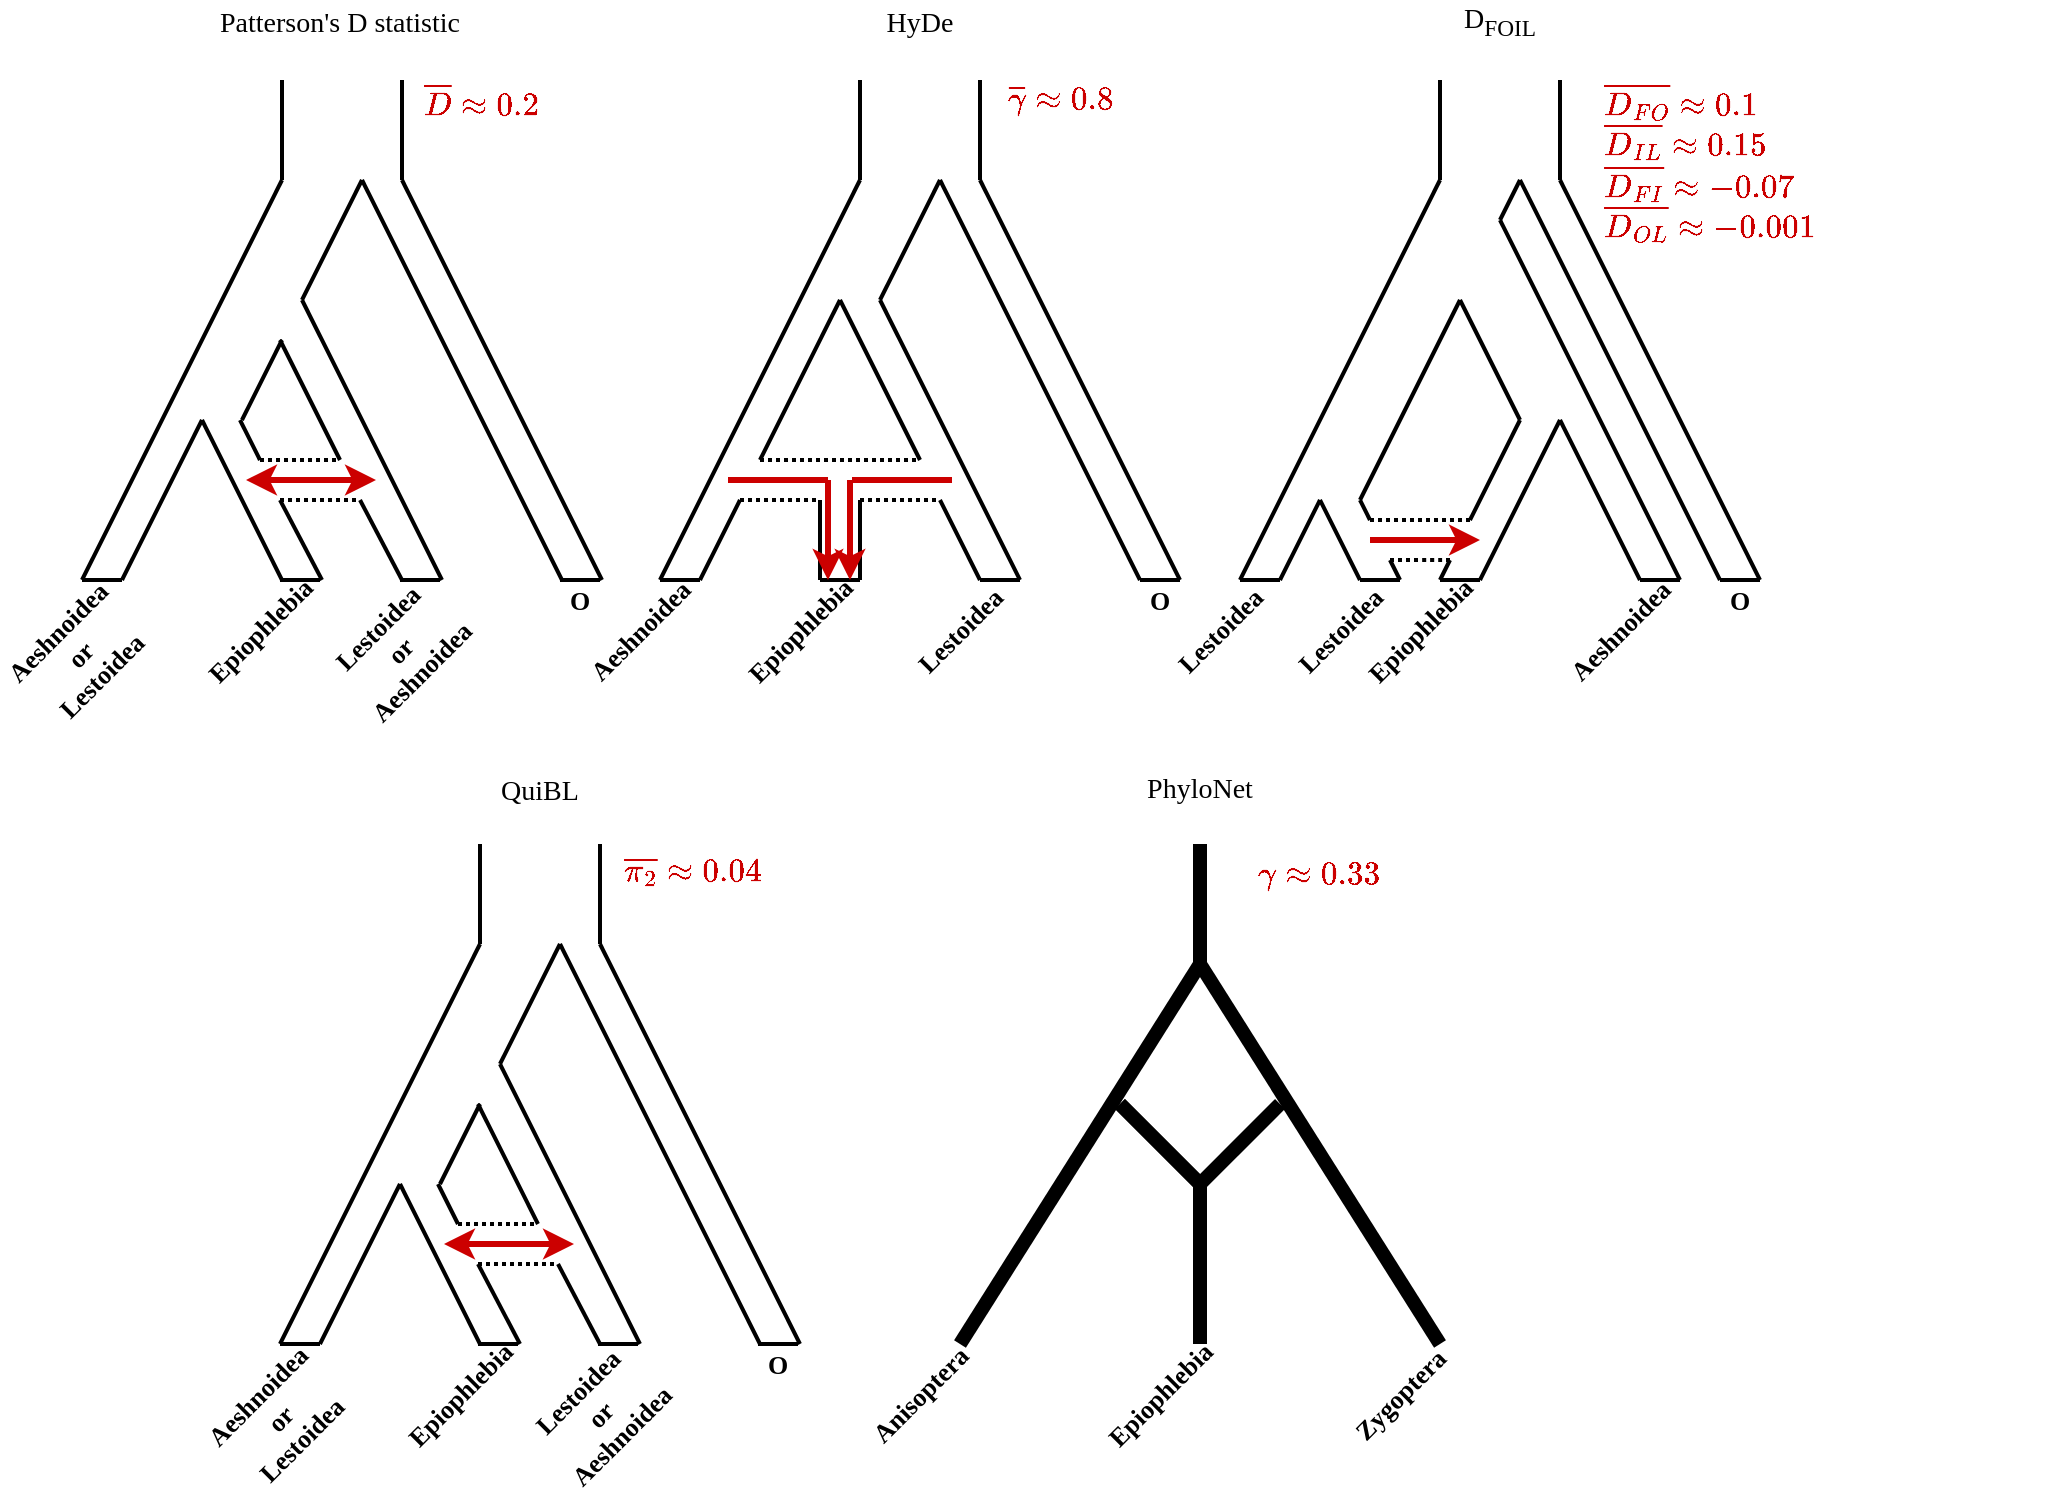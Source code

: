 <mxfile version="12.4.2" type="device" pages="1"><diagram id="icKEjelPdeS_KlyVRhFa" name="Page-1"><mxGraphModel dx="1956" dy="2103" grid="1" gridSize="10" guides="1" tooltips="1" connect="1" arrows="1" fold="1" page="1" pageScale="1" pageWidth="850" pageHeight="1100" math="1" shadow="0"><root><mxCell id="0"/><mxCell id="1" parent="0"/><mxCell id="qN4MKXSaNyTDIDPIRJHz-1" value="" style="endArrow=none;html=1;strokeWidth=2;fontFamily=Times New Roman;fontSize=13;fontStyle=1" parent="1" edge="1"><mxGeometry width="50" height="50" relative="1" as="geometry"><mxPoint x="1" y="240" as="sourcePoint"/><mxPoint x="101" y="40" as="targetPoint"/></mxGeometry></mxCell><mxCell id="qN4MKXSaNyTDIDPIRJHz-2" value="" style="endArrow=none;html=1;strokeWidth=2;fontFamily=Times New Roman;fontSize=13;fontStyle=1" parent="1" edge="1"><mxGeometry width="50" height="50" relative="1" as="geometry"><mxPoint x="21" y="240" as="sourcePoint"/><mxPoint x="61" y="160" as="targetPoint"/></mxGeometry></mxCell><mxCell id="qN4MKXSaNyTDIDPIRJHz-3" value="" style="endArrow=none;html=1;strokeWidth=2;fontFamily=Times New Roman;fontSize=13;fontStyle=1" parent="1" edge="1"><mxGeometry width="50" height="50" relative="1" as="geometry"><mxPoint x="101" y="240" as="sourcePoint"/><mxPoint x="61" y="160" as="targetPoint"/></mxGeometry></mxCell><mxCell id="qN4MKXSaNyTDIDPIRJHz-4" value="" style="endArrow=none;html=1;strokeWidth=2;fontFamily=Times New Roman;fontSize=13;fontStyle=1" parent="1" edge="1"><mxGeometry width="50" height="50" relative="1" as="geometry"><mxPoint x="121" y="240" as="sourcePoint"/><mxPoint x="100" y="200" as="targetPoint"/></mxGeometry></mxCell><mxCell id="qN4MKXSaNyTDIDPIRJHz-5" value="" style="endArrow=none;html=1;strokeWidth=2;fontFamily=Times New Roman;fontSize=13;fontStyle=1" parent="1" edge="1"><mxGeometry width="50" height="50" relative="1" as="geometry"><mxPoint x="161" y="240" as="sourcePoint"/><mxPoint x="140" y="200" as="targetPoint"/></mxGeometry></mxCell><mxCell id="qN4MKXSaNyTDIDPIRJHz-7" value="" style="endArrow=none;html=1;strokeWidth=2;fontFamily=Times New Roman;fontSize=13;fontStyle=1" parent="1" edge="1"><mxGeometry width="50" height="50" relative="1" as="geometry"><mxPoint x="181" y="240" as="sourcePoint"/><mxPoint x="111" y="100" as="targetPoint"/></mxGeometry></mxCell><mxCell id="qN4MKXSaNyTDIDPIRJHz-8" value="" style="endArrow=none;html=1;strokeWidth=2;fontFamily=Times New Roman;fontSize=13;fontStyle=1" parent="1" edge="1"><mxGeometry width="50" height="50" relative="1" as="geometry"><mxPoint x="241" y="240" as="sourcePoint"/><mxPoint x="141" y="40" as="targetPoint"/></mxGeometry></mxCell><mxCell id="qN4MKXSaNyTDIDPIRJHz-12" value="" style="endArrow=none;html=1;strokeWidth=2;fontFamily=Times New Roman;fontSize=13;fontStyle=1" parent="1" edge="1"><mxGeometry width="50" height="50" relative="1" as="geometry"><mxPoint x="81" y="160" as="sourcePoint"/><mxPoint x="101" y="120" as="targetPoint"/></mxGeometry></mxCell><mxCell id="qN4MKXSaNyTDIDPIRJHz-13" value="" style="endArrow=none;html=1;strokeWidth=2;fontFamily=Times New Roman;fontSize=13;fontStyle=1" parent="1" edge="1"><mxGeometry width="50" height="50" relative="1" as="geometry"><mxPoint x="111" y="100" as="sourcePoint"/><mxPoint x="141" y="40" as="targetPoint"/></mxGeometry></mxCell><mxCell id="qN4MKXSaNyTDIDPIRJHz-14" value="" style="endArrow=none;html=1;strokeWidth=2;fontFamily=Times New Roman;fontSize=13;fontStyle=1" parent="1" edge="1"><mxGeometry width="50" height="50" relative="1" as="geometry"><mxPoint x="261" y="240" as="sourcePoint"/><mxPoint x="161" y="40" as="targetPoint"/></mxGeometry></mxCell><mxCell id="qN4MKXSaNyTDIDPIRJHz-15" value="" style="endArrow=none;html=1;strokeWidth=2;fontFamily=Times New Roman;fontSize=13;fontStyle=1" parent="1" edge="1"><mxGeometry width="50" height="50" relative="1" as="geometry"><mxPoint x="101" y="40" as="sourcePoint"/><mxPoint x="101" y="-10" as="targetPoint"/></mxGeometry></mxCell><mxCell id="qN4MKXSaNyTDIDPIRJHz-16" value="" style="endArrow=none;html=1;strokeWidth=2;fontFamily=Times New Roman;fontSize=13;fontStyle=1" parent="1" edge="1"><mxGeometry width="50" height="50" relative="1" as="geometry"><mxPoint x="161" y="40" as="sourcePoint"/><mxPoint x="161" y="-10" as="targetPoint"/></mxGeometry></mxCell><mxCell id="qN4MKXSaNyTDIDPIRJHz-17" value="" style="endArrow=none;html=1;strokeWidth=2;fontFamily=Times New Roman;fontSize=13;fontStyle=1" parent="1" edge="1"><mxGeometry width="50" height="50" relative="1" as="geometry"><mxPoint x="290" y="240" as="sourcePoint"/><mxPoint x="390" y="40" as="targetPoint"/></mxGeometry></mxCell><mxCell id="qN4MKXSaNyTDIDPIRJHz-18" value="" style="endArrow=none;html=1;strokeWidth=2;fontFamily=Times New Roman;fontSize=13;fontStyle=1" parent="1" edge="1"><mxGeometry width="50" height="50" relative="1" as="geometry"><mxPoint x="310" y="240" as="sourcePoint"/><mxPoint x="330" y="200" as="targetPoint"/></mxGeometry></mxCell><mxCell id="qN4MKXSaNyTDIDPIRJHz-21" value="" style="endArrow=none;html=1;strokeWidth=2;fontFamily=Times New Roman;fontSize=13;fontStyle=1" parent="1" edge="1"><mxGeometry width="50" height="50" relative="1" as="geometry"><mxPoint x="450" y="240" as="sourcePoint"/><mxPoint x="430" y="200" as="targetPoint"/></mxGeometry></mxCell><mxCell id="qN4MKXSaNyTDIDPIRJHz-22" value="" style="endArrow=none;html=1;strokeWidth=2;fontFamily=Times New Roman;fontSize=13;fontStyle=1" parent="1" edge="1"><mxGeometry width="50" height="50" relative="1" as="geometry"><mxPoint x="470" y="240" as="sourcePoint"/><mxPoint x="400" y="100" as="targetPoint"/></mxGeometry></mxCell><mxCell id="qN4MKXSaNyTDIDPIRJHz-23" value="" style="endArrow=none;html=1;strokeWidth=2;fontFamily=Times New Roman;fontSize=13;fontStyle=1" parent="1" edge="1"><mxGeometry width="50" height="50" relative="1" as="geometry"><mxPoint x="530" y="240" as="sourcePoint"/><mxPoint x="430" y="40" as="targetPoint"/></mxGeometry></mxCell><mxCell id="qN4MKXSaNyTDIDPIRJHz-25" value="" style="endArrow=none;html=1;strokeWidth=2;fontFamily=Times New Roman;fontSize=13;fontStyle=1" parent="1" edge="1"><mxGeometry width="50" height="50" relative="1" as="geometry"><mxPoint x="400" y="100" as="sourcePoint"/><mxPoint x="430" y="40" as="targetPoint"/></mxGeometry></mxCell><mxCell id="qN4MKXSaNyTDIDPIRJHz-26" value="" style="endArrow=none;html=1;strokeWidth=2;fontFamily=Times New Roman;fontSize=13;fontStyle=1" parent="1" edge="1"><mxGeometry width="50" height="50" relative="1" as="geometry"><mxPoint x="550" y="240" as="sourcePoint"/><mxPoint x="450" y="40" as="targetPoint"/></mxGeometry></mxCell><mxCell id="qN4MKXSaNyTDIDPIRJHz-27" value="" style="endArrow=none;html=1;strokeWidth=2;fontFamily=Times New Roman;fontSize=13;fontStyle=1" parent="1" edge="1"><mxGeometry width="50" height="50" relative="1" as="geometry"><mxPoint x="390" y="40" as="sourcePoint"/><mxPoint x="390" y="-10" as="targetPoint"/></mxGeometry></mxCell><mxCell id="qN4MKXSaNyTDIDPIRJHz-28" value="" style="endArrow=none;html=1;strokeWidth=2;fontFamily=Times New Roman;fontSize=13;fontStyle=1" parent="1" edge="1"><mxGeometry width="50" height="50" relative="1" as="geometry"><mxPoint x="450" y="40" as="sourcePoint"/><mxPoint x="450" y="-10" as="targetPoint"/></mxGeometry></mxCell><mxCell id="qN4MKXSaNyTDIDPIRJHz-31" value="" style="endArrow=none;html=1;strokeWidth=2;fontFamily=Times New Roman;fontSize=13;fontStyle=1" parent="1" edge="1"><mxGeometry width="50" height="50" relative="1" as="geometry"><mxPoint x="370" y="240" as="sourcePoint"/><mxPoint x="370" y="200" as="targetPoint"/></mxGeometry></mxCell><mxCell id="qN4MKXSaNyTDIDPIRJHz-32" value="" style="endArrow=none;html=1;strokeWidth=2;fontFamily=Times New Roman;fontSize=13;fontStyle=1" parent="1" edge="1"><mxGeometry width="50" height="50" relative="1" as="geometry"><mxPoint x="390" y="240" as="sourcePoint"/><mxPoint x="390" y="200" as="targetPoint"/><Array as="points"><mxPoint x="390" y="230"/></Array></mxGeometry></mxCell><mxCell id="qN4MKXSaNyTDIDPIRJHz-33" value="" style="endArrow=none;html=1;strokeWidth=2;dashed=1;dashPattern=1 1;fontFamily=Times New Roman;fontSize=13;fontStyle=1" parent="1" edge="1"><mxGeometry width="50" height="50" relative="1" as="geometry"><mxPoint x="330" y="200" as="sourcePoint"/><mxPoint x="370" y="200" as="targetPoint"/></mxGeometry></mxCell><mxCell id="qN4MKXSaNyTDIDPIRJHz-34" value="" style="endArrow=none;html=1;strokeWidth=2;dashed=1;dashPattern=1 1;fontFamily=Times New Roman;fontSize=13;fontStyle=1" parent="1" edge="1"><mxGeometry width="50" height="50" relative="1" as="geometry"><mxPoint x="390" y="200" as="sourcePoint"/><mxPoint x="430" y="200" as="targetPoint"/></mxGeometry></mxCell><mxCell id="qN4MKXSaNyTDIDPIRJHz-35" value="" style="endArrow=none;html=1;strokeWidth=2;fontFamily=Times New Roman;fontSize=13;fontStyle=1" parent="1" edge="1"><mxGeometry width="50" height="50" relative="1" as="geometry"><mxPoint x="340" y="180" as="sourcePoint"/><mxPoint x="380" y="100" as="targetPoint"/></mxGeometry></mxCell><mxCell id="qN4MKXSaNyTDIDPIRJHz-36" value="" style="endArrow=none;html=1;strokeWidth=2;fontFamily=Times New Roman;fontSize=13;fontStyle=1" parent="1" edge="1"><mxGeometry width="50" height="50" relative="1" as="geometry"><mxPoint x="420" y="180" as="sourcePoint"/><mxPoint x="380" y="100" as="targetPoint"/></mxGeometry></mxCell><mxCell id="qN4MKXSaNyTDIDPIRJHz-37" value="" style="endArrow=none;html=1;strokeWidth=2;dashed=1;dashPattern=1 1;fontFamily=Times New Roman;fontSize=13;fontStyle=1" parent="1" edge="1"><mxGeometry width="50" height="50" relative="1" as="geometry"><mxPoint x="340" y="180" as="sourcePoint"/><mxPoint x="420" y="180" as="targetPoint"/></mxGeometry></mxCell><mxCell id="qN4MKXSaNyTDIDPIRJHz-38" value="" style="endArrow=none;html=1;strokeWidth=2;fontFamily=Times New Roman;fontSize=13;fontStyle=1" parent="1" edge="1"><mxGeometry width="50" height="50" relative="1" as="geometry"><mxPoint x="580" y="240" as="sourcePoint"/><mxPoint x="680" y="40" as="targetPoint"/></mxGeometry></mxCell><mxCell id="qN4MKXSaNyTDIDPIRJHz-39" value="" style="endArrow=none;html=1;strokeWidth=2;fontFamily=Times New Roman;fontSize=13;fontStyle=1" parent="1" edge="1"><mxGeometry width="50" height="50" relative="1" as="geometry"><mxPoint x="600" y="240" as="sourcePoint"/><mxPoint x="620" y="200" as="targetPoint"/></mxGeometry></mxCell><mxCell id="qN4MKXSaNyTDIDPIRJHz-41" value="" style="endArrow=none;html=1;strokeWidth=2;fontFamily=Times New Roman;fontSize=13;fontStyle=1" parent="1" edge="1"><mxGeometry width="50" height="50" relative="1" as="geometry"><mxPoint x="645" y="210" as="sourcePoint"/><mxPoint x="640" y="200" as="targetPoint"/></mxGeometry></mxCell><mxCell id="qN4MKXSaNyTDIDPIRJHz-43" value="" style="endArrow=none;html=1;strokeWidth=2;fontFamily=Times New Roman;fontSize=13;fontStyle=1" parent="1" edge="1"><mxGeometry width="50" height="50" relative="1" as="geometry"><mxPoint x="800" y="240" as="sourcePoint"/><mxPoint x="710" y="60" as="targetPoint"/></mxGeometry></mxCell><mxCell id="qN4MKXSaNyTDIDPIRJHz-44" value="" style="endArrow=none;html=1;strokeWidth=2;fontFamily=Times New Roman;fontSize=13;fontStyle=1" parent="1" edge="1"><mxGeometry width="50" height="50" relative="1" as="geometry"><mxPoint x="820" y="240" as="sourcePoint"/><mxPoint x="720" y="40" as="targetPoint"/></mxGeometry></mxCell><mxCell id="qN4MKXSaNyTDIDPIRJHz-45" value="" style="endArrow=none;html=1;strokeWidth=2;fontFamily=Times New Roman;fontSize=13;fontStyle=1" parent="1" edge="1"><mxGeometry width="50" height="50" relative="1" as="geometry"><mxPoint x="640" y="200" as="sourcePoint"/><mxPoint x="690" y="100" as="targetPoint"/></mxGeometry></mxCell><mxCell id="qN4MKXSaNyTDIDPIRJHz-46" value="" style="endArrow=none;html=1;strokeWidth=2;fontFamily=Times New Roman;fontSize=13;fontStyle=1" parent="1" edge="1"><mxGeometry width="50" height="50" relative="1" as="geometry"><mxPoint x="710" y="60" as="sourcePoint"/><mxPoint x="720" y="40" as="targetPoint"/></mxGeometry></mxCell><mxCell id="qN4MKXSaNyTDIDPIRJHz-47" value="" style="endArrow=none;html=1;strokeWidth=2;fontFamily=Times New Roman;fontSize=13;fontStyle=1" parent="1" edge="1"><mxGeometry width="50" height="50" relative="1" as="geometry"><mxPoint x="840" y="240" as="sourcePoint"/><mxPoint x="740" y="40" as="targetPoint"/></mxGeometry></mxCell><mxCell id="qN4MKXSaNyTDIDPIRJHz-48" value="" style="endArrow=none;html=1;strokeWidth=2;fontFamily=Times New Roman;fontSize=13;fontStyle=1" parent="1" edge="1"><mxGeometry width="50" height="50" relative="1" as="geometry"><mxPoint x="680" y="40" as="sourcePoint"/><mxPoint x="680" y="-10" as="targetPoint"/></mxGeometry></mxCell><mxCell id="qN4MKXSaNyTDIDPIRJHz-49" value="" style="endArrow=none;html=1;strokeWidth=2;fontFamily=Times New Roman;fontSize=13;fontStyle=1" parent="1" edge="1"><mxGeometry width="50" height="50" relative="1" as="geometry"><mxPoint x="740" y="40" as="sourcePoint"/><mxPoint x="740" y="-10" as="targetPoint"/></mxGeometry></mxCell><mxCell id="qN4MKXSaNyTDIDPIRJHz-50" value="" style="endArrow=none;html=1;strokeWidth=2;fontFamily=Times New Roman;fontSize=13;fontStyle=1" parent="1" edge="1"><mxGeometry width="50" height="50" relative="1" as="geometry"><mxPoint x="640" y="240" as="sourcePoint"/><mxPoint x="620" y="200" as="targetPoint"/></mxGeometry></mxCell><mxCell id="qN4MKXSaNyTDIDPIRJHz-51" value="" style="endArrow=none;html=1;strokeWidth=2;fontFamily=Times New Roman;fontSize=13;fontStyle=1" parent="1" edge="1"><mxGeometry width="50" height="50" relative="1" as="geometry"><mxPoint x="720" y="160" as="sourcePoint"/><mxPoint x="690" y="100" as="targetPoint"/></mxGeometry></mxCell><mxCell id="qN4MKXSaNyTDIDPIRJHz-52" value="" style="endArrow=none;html=1;strokeWidth=2;fontFamily=Times New Roman;fontSize=13;fontStyle=1" parent="1" edge="1"><mxGeometry width="50" height="50" relative="1" as="geometry"><mxPoint x="695" y="210" as="sourcePoint"/><mxPoint x="720" y="160" as="targetPoint"/></mxGeometry></mxCell><mxCell id="qN4MKXSaNyTDIDPIRJHz-53" value="" style="endArrow=none;html=1;strokeWidth=2;fontFamily=Times New Roman;fontSize=13;fontStyle=1" parent="1" edge="1"><mxGeometry width="50" height="50" relative="1" as="geometry"><mxPoint x="700" y="240" as="sourcePoint"/><mxPoint x="740" y="160" as="targetPoint"/></mxGeometry></mxCell><mxCell id="qN4MKXSaNyTDIDPIRJHz-54" value="" style="endArrow=none;html=1;strokeWidth=2;fontFamily=Times New Roman;fontSize=13;fontStyle=1" parent="1" edge="1"><mxGeometry width="50" height="50" relative="1" as="geometry"><mxPoint x="780" y="240" as="sourcePoint"/><mxPoint x="740" y="160" as="targetPoint"/></mxGeometry></mxCell><mxCell id="qN4MKXSaNyTDIDPIRJHz-55" value="" style="endArrow=none;html=1;strokeWidth=2;fontFamily=Times New Roman;fontSize=13;fontStyle=1" parent="1" edge="1"><mxGeometry width="50" height="50" relative="1" as="geometry"><mxPoint x="1" y="240" as="sourcePoint"/><mxPoint x="21" y="240" as="targetPoint"/></mxGeometry></mxCell><mxCell id="qN4MKXSaNyTDIDPIRJHz-56" value="" style="endArrow=none;html=1;strokeWidth=2;fontFamily=Times New Roman;fontSize=13;fontStyle=1" parent="1" edge="1"><mxGeometry width="50" height="50" relative="1" as="geometry"><mxPoint x="100" y="240" as="sourcePoint"/><mxPoint x="120" y="240" as="targetPoint"/></mxGeometry></mxCell><mxCell id="qN4MKXSaNyTDIDPIRJHz-57" value="" style="endArrow=none;html=1;strokeWidth=2;fontFamily=Times New Roman;fontSize=13;fontStyle=1" parent="1" edge="1"><mxGeometry width="50" height="50" relative="1" as="geometry"><mxPoint x="160" y="240" as="sourcePoint"/><mxPoint x="180" y="240" as="targetPoint"/></mxGeometry></mxCell><mxCell id="qN4MKXSaNyTDIDPIRJHz-59" value="" style="endArrow=none;html=1;strokeWidth=2;fontFamily=Times New Roman;fontSize=13;fontStyle=1" parent="1" edge="1"><mxGeometry width="50" height="50" relative="1" as="geometry"><mxPoint x="240" y="240" as="sourcePoint"/><mxPoint x="260" y="240" as="targetPoint"/></mxGeometry></mxCell><mxCell id="qN4MKXSaNyTDIDPIRJHz-60" value="" style="endArrow=none;html=1;strokeWidth=2;fontFamily=Times New Roman;fontSize=13;fontStyle=1" parent="1" edge="1"><mxGeometry width="50" height="50" relative="1" as="geometry"><mxPoint x="370" y="240" as="sourcePoint"/><mxPoint x="390" y="240" as="targetPoint"/></mxGeometry></mxCell><mxCell id="qN4MKXSaNyTDIDPIRJHz-61" value="" style="endArrow=none;html=1;strokeWidth=2;fontFamily=Times New Roman;fontSize=13;fontStyle=1" parent="1" edge="1"><mxGeometry width="50" height="50" relative="1" as="geometry"><mxPoint x="290" y="240" as="sourcePoint"/><mxPoint x="310" y="240" as="targetPoint"/></mxGeometry></mxCell><mxCell id="qN4MKXSaNyTDIDPIRJHz-62" value="" style="endArrow=none;html=1;strokeWidth=2;fontFamily=Times New Roman;fontSize=13;fontStyle=1" parent="1" edge="1"><mxGeometry width="50" height="50" relative="1" as="geometry"><mxPoint x="640" y="240" as="sourcePoint"/><mxPoint x="660" y="240" as="targetPoint"/></mxGeometry></mxCell><mxCell id="qN4MKXSaNyTDIDPIRJHz-63" value="" style="endArrow=none;html=1;strokeWidth=2;fontFamily=Times New Roman;fontSize=13;fontStyle=1" parent="1" edge="1"><mxGeometry width="50" height="50" relative="1" as="geometry"><mxPoint x="820" y="240" as="sourcePoint"/><mxPoint x="840" y="240" as="targetPoint"/></mxGeometry></mxCell><mxCell id="qN4MKXSaNyTDIDPIRJHz-66" value="" style="endArrow=none;html=1;strokeWidth=2;fontFamily=Times New Roman;fontSize=13;fontStyle=1" parent="1" edge="1"><mxGeometry width="50" height="50" relative="1" as="geometry"><mxPoint x="780" y="240" as="sourcePoint"/><mxPoint x="800" y="240" as="targetPoint"/></mxGeometry></mxCell><mxCell id="qN4MKXSaNyTDIDPIRJHz-67" value="" style="endArrow=none;html=1;strokeWidth=2;fontFamily=Times New Roman;fontSize=13;fontStyle=1" parent="1" edge="1"><mxGeometry width="50" height="50" relative="1" as="geometry"><mxPoint x="530" y="240" as="sourcePoint"/><mxPoint x="550" y="240" as="targetPoint"/></mxGeometry></mxCell><mxCell id="qN4MKXSaNyTDIDPIRJHz-68" value="" style="endArrow=none;html=1;strokeWidth=2;fontFamily=Times New Roman;fontSize=13;fontStyle=1" parent="1" edge="1"><mxGeometry width="50" height="50" relative="1" as="geometry"><mxPoint x="680" y="240" as="sourcePoint"/><mxPoint x="700" y="240" as="targetPoint"/></mxGeometry></mxCell><mxCell id="qN4MKXSaNyTDIDPIRJHz-69" value="" style="endArrow=none;html=1;strokeWidth=2;fontFamily=Times New Roman;fontSize=13;fontStyle=1" parent="1" edge="1"><mxGeometry width="50" height="50" relative="1" as="geometry"><mxPoint x="450" y="240" as="sourcePoint"/><mxPoint x="470" y="240" as="targetPoint"/></mxGeometry></mxCell><mxCell id="qN4MKXSaNyTDIDPIRJHz-70" value="" style="endArrow=none;html=1;strokeWidth=2;fontFamily=Times New Roman;fontSize=13;fontStyle=1" parent="1" edge="1"><mxGeometry width="50" height="50" relative="1" as="geometry"><mxPoint x="580" y="240" as="sourcePoint"/><mxPoint x="600" y="240" as="targetPoint"/></mxGeometry></mxCell><mxCell id="qN4MKXSaNyTDIDPIRJHz-71" value="" style="endArrow=none;dashed=1;html=1;strokeWidth=2;dashPattern=1 1;fontFamily=Times New Roman;fontSize=13;fontStyle=1" parent="1" edge="1"><mxGeometry width="50" height="50" relative="1" as="geometry"><mxPoint x="100" y="200" as="sourcePoint"/><mxPoint x="140" y="200" as="targetPoint"/></mxGeometry></mxCell><mxCell id="qN4MKXSaNyTDIDPIRJHz-74" value="" style="endArrow=none;html=1;strokeWidth=2;fontFamily=Times New Roman;fontSize=13;fontStyle=1" parent="1" edge="1"><mxGeometry width="50" height="50" relative="1" as="geometry"><mxPoint x="130" y="180" as="sourcePoint"/><mxPoint x="100" y="120" as="targetPoint"/></mxGeometry></mxCell><mxCell id="qN4MKXSaNyTDIDPIRJHz-75" value="" style="endArrow=none;html=1;strokeWidth=2;fontFamily=Times New Roman;fontSize=13;fontStyle=1" parent="1" edge="1"><mxGeometry width="50" height="50" relative="1" as="geometry"><mxPoint x="90" y="180" as="sourcePoint"/><mxPoint x="80" y="160" as="targetPoint"/></mxGeometry></mxCell><mxCell id="qN4MKXSaNyTDIDPIRJHz-76" value="" style="endArrow=none;dashed=1;html=1;strokeWidth=2;dashPattern=1 1;fontFamily=Times New Roman;fontSize=13;fontStyle=1" parent="1" edge="1"><mxGeometry width="50" height="50" relative="1" as="geometry"><mxPoint x="90" y="180" as="sourcePoint"/><mxPoint x="130" y="180" as="targetPoint"/></mxGeometry></mxCell><mxCell id="qN4MKXSaNyTDIDPIRJHz-77" value="" style="endArrow=none;html=1;strokeWidth=2;dashed=1;dashPattern=1 1;fontFamily=Times New Roman;fontSize=13;fontStyle=1" parent="1" edge="1"><mxGeometry width="50" height="50" relative="1" as="geometry"><mxPoint x="645" y="210" as="sourcePoint"/><mxPoint x="695" y="210" as="targetPoint"/></mxGeometry></mxCell><mxCell id="qN4MKXSaNyTDIDPIRJHz-79" value="" style="endArrow=none;html=1;strokeWidth=2;dashed=1;dashPattern=1 1;fontFamily=Times New Roman;fontSize=13;fontStyle=1" parent="1" edge="1"><mxGeometry width="50" height="50" relative="1" as="geometry"><mxPoint x="655" y="230" as="sourcePoint"/><mxPoint x="685" y="230" as="targetPoint"/><Array as="points"><mxPoint x="680" y="230"/></Array></mxGeometry></mxCell><mxCell id="qN4MKXSaNyTDIDPIRJHz-80" value="" style="endArrow=none;html=1;strokeWidth=2;fontFamily=Times New Roman;fontSize=13;fontStyle=1" parent="1" edge="1"><mxGeometry width="50" height="50" relative="1" as="geometry"><mxPoint x="660" y="240" as="sourcePoint"/><mxPoint x="655" y="230" as="targetPoint"/></mxGeometry></mxCell><mxCell id="qN4MKXSaNyTDIDPIRJHz-81" value="" style="endArrow=none;html=1;strokeWidth=2;fontFamily=Times New Roman;fontSize=13;fontStyle=1" parent="1" edge="1"><mxGeometry width="50" height="50" relative="1" as="geometry"><mxPoint x="680" y="240" as="sourcePoint"/><mxPoint x="685" y="230" as="targetPoint"/></mxGeometry></mxCell><mxCell id="qN4MKXSaNyTDIDPIRJHz-101" value="&lt;h1 style=&quot;font-size: 13px;&quot;&gt;&lt;font style=&quot;font-size: 13px;&quot;&gt;O&lt;/font&gt;&lt;/h1&gt;" style="text;html=1;strokeColor=none;fillColor=none;align=center;verticalAlign=middle;whiteSpace=wrap;rounded=0;fontFamily=Times New Roman;fontSize=13;fontStyle=1" parent="1" vertex="1"><mxGeometry x="230" y="240" width="40" height="20" as="geometry"/></mxCell><mxCell id="qN4MKXSaNyTDIDPIRJHz-102" value="&lt;h1 style=&quot;font-size: 13px;&quot;&gt;&lt;font style=&quot;font-size: 13px;&quot;&gt;O&lt;/font&gt;&lt;/h1&gt;" style="text;html=1;strokeColor=none;fillColor=none;align=center;verticalAlign=middle;whiteSpace=wrap;rounded=0;fontFamily=Times New Roman;fontSize=13;fontStyle=1" parent="1" vertex="1"><mxGeometry x="520" y="240" width="40" height="20" as="geometry"/></mxCell><mxCell id="qN4MKXSaNyTDIDPIRJHz-103" value="&lt;h1 style=&quot;font-size: 13px;&quot;&gt;&lt;font style=&quot;font-size: 13px;&quot;&gt;O&lt;/font&gt;&lt;/h1&gt;" style="text;html=1;strokeColor=none;fillColor=none;align=center;verticalAlign=middle;whiteSpace=wrap;rounded=0;fontFamily=Times New Roman;fontSize=13;fontStyle=1" parent="1" vertex="1"><mxGeometry x="810" y="240" width="40" height="20" as="geometry"/></mxCell><mxCell id="qN4MKXSaNyTDIDPIRJHz-104" value="" style="endArrow=none;html=1;strokeWidth=2;fontFamily=Times New Roman;fontSize=13;fontStyle=1" parent="1" edge="1"><mxGeometry width="50" height="50" relative="1" as="geometry"><mxPoint x="100" y="622" as="sourcePoint"/><mxPoint x="200" y="422" as="targetPoint"/></mxGeometry></mxCell><mxCell id="qN4MKXSaNyTDIDPIRJHz-105" value="" style="endArrow=none;html=1;strokeWidth=2;fontFamily=Times New Roman;fontSize=13;fontStyle=1" parent="1" edge="1"><mxGeometry width="50" height="50" relative="1" as="geometry"><mxPoint x="120" y="622" as="sourcePoint"/><mxPoint x="160" y="542" as="targetPoint"/></mxGeometry></mxCell><mxCell id="qN4MKXSaNyTDIDPIRJHz-106" value="" style="endArrow=none;html=1;strokeWidth=2;fontFamily=Times New Roman;fontSize=13;fontStyle=1" parent="1" edge="1"><mxGeometry width="50" height="50" relative="1" as="geometry"><mxPoint x="200" y="622" as="sourcePoint"/><mxPoint x="160" y="542" as="targetPoint"/></mxGeometry></mxCell><mxCell id="qN4MKXSaNyTDIDPIRJHz-107" value="" style="endArrow=none;html=1;strokeWidth=2;fontFamily=Times New Roman;fontSize=13;fontStyle=1" parent="1" edge="1"><mxGeometry width="50" height="50" relative="1" as="geometry"><mxPoint x="220" y="622" as="sourcePoint"/><mxPoint x="199" y="582" as="targetPoint"/></mxGeometry></mxCell><mxCell id="qN4MKXSaNyTDIDPIRJHz-108" value="" style="endArrow=none;html=1;strokeWidth=2;fontFamily=Times New Roman;fontSize=13;fontStyle=1" parent="1" edge="1"><mxGeometry width="50" height="50" relative="1" as="geometry"><mxPoint x="260" y="622" as="sourcePoint"/><mxPoint x="239" y="582" as="targetPoint"/></mxGeometry></mxCell><mxCell id="qN4MKXSaNyTDIDPIRJHz-109" value="" style="endArrow=none;html=1;strokeWidth=2;fontFamily=Times New Roman;fontSize=13;fontStyle=1" parent="1" edge="1"><mxGeometry width="50" height="50" relative="1" as="geometry"><mxPoint x="280" y="622" as="sourcePoint"/><mxPoint x="210" y="482" as="targetPoint"/></mxGeometry></mxCell><mxCell id="qN4MKXSaNyTDIDPIRJHz-110" value="" style="endArrow=none;html=1;strokeWidth=2;fontFamily=Times New Roman;fontSize=13;fontStyle=1" parent="1" edge="1"><mxGeometry width="50" height="50" relative="1" as="geometry"><mxPoint x="340" y="622" as="sourcePoint"/><mxPoint x="240" y="422" as="targetPoint"/></mxGeometry></mxCell><mxCell id="qN4MKXSaNyTDIDPIRJHz-111" value="" style="endArrow=none;html=1;strokeWidth=2;fontFamily=Times New Roman;fontSize=13;fontStyle=1" parent="1" edge="1"><mxGeometry width="50" height="50" relative="1" as="geometry"><mxPoint x="180" y="542" as="sourcePoint"/><mxPoint x="200" y="502" as="targetPoint"/></mxGeometry></mxCell><mxCell id="qN4MKXSaNyTDIDPIRJHz-112" value="" style="endArrow=none;html=1;strokeWidth=2;fontFamily=Times New Roman;fontSize=13;fontStyle=1" parent="1" edge="1"><mxGeometry width="50" height="50" relative="1" as="geometry"><mxPoint x="210" y="482" as="sourcePoint"/><mxPoint x="240" y="422" as="targetPoint"/></mxGeometry></mxCell><mxCell id="qN4MKXSaNyTDIDPIRJHz-113" value="" style="endArrow=none;html=1;strokeWidth=2;fontFamily=Times New Roman;fontSize=13;fontStyle=1" parent="1" edge="1"><mxGeometry width="50" height="50" relative="1" as="geometry"><mxPoint x="360" y="622" as="sourcePoint"/><mxPoint x="260" y="422" as="targetPoint"/></mxGeometry></mxCell><mxCell id="qN4MKXSaNyTDIDPIRJHz-114" value="" style="endArrow=none;html=1;strokeWidth=2;fontFamily=Times New Roman;fontSize=13;fontStyle=1" parent="1" edge="1"><mxGeometry width="50" height="50" relative="1" as="geometry"><mxPoint x="200" y="422" as="sourcePoint"/><mxPoint x="200" y="372" as="targetPoint"/></mxGeometry></mxCell><mxCell id="qN4MKXSaNyTDIDPIRJHz-115" value="" style="endArrow=none;html=1;strokeWidth=2;fontFamily=Times New Roman;fontSize=13;fontStyle=1" parent="1" edge="1"><mxGeometry width="50" height="50" relative="1" as="geometry"><mxPoint x="260" y="422" as="sourcePoint"/><mxPoint x="260" y="372" as="targetPoint"/></mxGeometry></mxCell><mxCell id="qN4MKXSaNyTDIDPIRJHz-116" value="" style="endArrow=none;html=1;strokeWidth=2;fontFamily=Times New Roman;fontSize=13;fontStyle=1" parent="1" edge="1"><mxGeometry width="50" height="50" relative="1" as="geometry"><mxPoint x="100" y="622" as="sourcePoint"/><mxPoint x="120" y="622" as="targetPoint"/></mxGeometry></mxCell><mxCell id="qN4MKXSaNyTDIDPIRJHz-117" value="" style="endArrow=none;html=1;strokeWidth=2;fontFamily=Times New Roman;fontSize=13;fontStyle=1" parent="1" edge="1"><mxGeometry width="50" height="50" relative="1" as="geometry"><mxPoint x="199" y="622" as="sourcePoint"/><mxPoint x="219" y="622" as="targetPoint"/></mxGeometry></mxCell><mxCell id="qN4MKXSaNyTDIDPIRJHz-118" value="" style="endArrow=none;html=1;strokeWidth=2;fontFamily=Times New Roman;fontSize=13;fontStyle=1" parent="1" edge="1"><mxGeometry width="50" height="50" relative="1" as="geometry"><mxPoint x="259" y="622" as="sourcePoint"/><mxPoint x="279" y="622" as="targetPoint"/></mxGeometry></mxCell><mxCell id="qN4MKXSaNyTDIDPIRJHz-119" value="" style="endArrow=none;html=1;strokeWidth=2;fontFamily=Times New Roman;fontSize=13;fontStyle=1" parent="1" edge="1"><mxGeometry width="50" height="50" relative="1" as="geometry"><mxPoint x="339" y="622" as="sourcePoint"/><mxPoint x="359" y="622" as="targetPoint"/></mxGeometry></mxCell><mxCell id="qN4MKXSaNyTDIDPIRJHz-120" value="" style="endArrow=none;dashed=1;html=1;strokeWidth=2;dashPattern=1 1;fontFamily=Times New Roman;fontSize=13;fontStyle=1" parent="1" edge="1"><mxGeometry width="50" height="50" relative="1" as="geometry"><mxPoint x="199" y="582" as="sourcePoint"/><mxPoint x="239" y="582" as="targetPoint"/></mxGeometry></mxCell><mxCell id="qN4MKXSaNyTDIDPIRJHz-121" value="" style="endArrow=none;html=1;strokeWidth=2;fontFamily=Times New Roman;fontSize=13;fontStyle=1" parent="1" edge="1"><mxGeometry width="50" height="50" relative="1" as="geometry"><mxPoint x="229" y="562" as="sourcePoint"/><mxPoint x="199" y="502" as="targetPoint"/></mxGeometry></mxCell><mxCell id="qN4MKXSaNyTDIDPIRJHz-122" value="" style="endArrow=none;html=1;strokeWidth=2;fontFamily=Times New Roman;fontSize=13;fontStyle=1" parent="1" edge="1"><mxGeometry width="50" height="50" relative="1" as="geometry"><mxPoint x="189" y="562" as="sourcePoint"/><mxPoint x="179" y="542" as="targetPoint"/></mxGeometry></mxCell><mxCell id="qN4MKXSaNyTDIDPIRJHz-123" value="" style="endArrow=none;dashed=1;html=1;strokeWidth=2;dashPattern=1 1;fontFamily=Times New Roman;fontSize=13;fontStyle=1" parent="1" edge="1"><mxGeometry width="50" height="50" relative="1" as="geometry"><mxPoint x="189" y="562" as="sourcePoint"/><mxPoint x="229" y="562" as="targetPoint"/></mxGeometry></mxCell><mxCell id="qN4MKXSaNyTDIDPIRJHz-124" value="&lt;h1 style=&quot;font-size: 13px;&quot;&gt;&lt;font style=&quot;font-size: 13px;&quot;&gt;O&lt;/font&gt;&lt;/h1&gt;" style="text;html=1;strokeColor=none;fillColor=none;align=center;verticalAlign=middle;whiteSpace=wrap;rounded=0;fontFamily=Times New Roman;fontSize=13;fontStyle=1" parent="1" vertex="1"><mxGeometry x="329" y="622" width="40" height="20" as="geometry"/></mxCell><mxCell id="qN4MKXSaNyTDIDPIRJHz-125" value="Epiophlebia" style="text;html=1;strokeColor=none;fillColor=none;align=center;verticalAlign=middle;whiteSpace=wrap;rounded=0;rotation=-45;fontFamily=Times New Roman;fontSize=13;fontStyle=1" parent="1" vertex="1"><mxGeometry x="70" y="250" width="40" height="30" as="geometry"/></mxCell><mxCell id="qN4MKXSaNyTDIDPIRJHz-126" value="Epiophlebia" style="text;html=1;strokeColor=none;fillColor=none;align=center;verticalAlign=middle;whiteSpace=wrap;rounded=0;rotation=-45;fontFamily=Times New Roman;fontSize=13;fontStyle=1" parent="1" vertex="1"><mxGeometry x="340" y="250" width="40" height="30" as="geometry"/></mxCell><mxCell id="qN4MKXSaNyTDIDPIRJHz-127" value="Epiophlebia" style="text;html=1;strokeColor=none;fillColor=none;align=center;verticalAlign=middle;whiteSpace=wrap;rounded=0;rotation=-45;fontFamily=Times New Roman;fontSize=13;fontStyle=1" parent="1" vertex="1"><mxGeometry x="650" y="250" width="40" height="30" as="geometry"/></mxCell><mxCell id="qN4MKXSaNyTDIDPIRJHz-129" value="Aeshnoidea&lt;br&gt;or&lt;br&gt;Lestoidea" style="text;html=1;strokeColor=none;fillColor=none;align=center;verticalAlign=middle;whiteSpace=wrap;rounded=0;rotation=-45;fontFamily=Times New Roman;fontSize=13;fontStyle=1" parent="1" vertex="1"><mxGeometry x="-20" y="262" width="40" height="30" as="geometry"/></mxCell><mxCell id="qN4MKXSaNyTDIDPIRJHz-130" value="Aeshnoidea" style="text;html=1;strokeColor=none;fillColor=none;align=center;verticalAlign=middle;whiteSpace=wrap;rounded=0;rotation=-45;fontFamily=Times New Roman;fontSize=13;fontStyle=1" parent="1" vertex="1"><mxGeometry x="260" y="250" width="40" height="30" as="geometry"/></mxCell><mxCell id="qN4MKXSaNyTDIDPIRJHz-131" value="Aeshnoidea" style="text;html=1;strokeColor=none;fillColor=none;align=center;verticalAlign=middle;whiteSpace=wrap;rounded=0;rotation=-45;fontFamily=Times New Roman;fontSize=13;fontStyle=1" parent="1" vertex="1"><mxGeometry x="750" y="250" width="40" height="30" as="geometry"/></mxCell><mxCell id="qN4MKXSaNyTDIDPIRJHz-133" value="Lestoidea" style="text;html=1;strokeColor=none;fillColor=none;align=center;verticalAlign=middle;whiteSpace=wrap;rounded=0;rotation=-45;fontFamily=Times New Roman;fontSize=13;fontStyle=1" parent="1" vertex="1"><mxGeometry x="550" y="260" width="40" height="10" as="geometry"/></mxCell><mxCell id="qN4MKXSaNyTDIDPIRJHz-134" value="Lestoidea" style="text;html=1;strokeColor=none;fillColor=none;align=center;verticalAlign=middle;whiteSpace=wrap;rounded=0;rotation=-45;fontFamily=Times New Roman;fontSize=13;fontStyle=1" parent="1" vertex="1"><mxGeometry x="420" y="250" width="40" height="30" as="geometry"/></mxCell><mxCell id="qN4MKXSaNyTDIDPIRJHz-137" value="Lestoidea&lt;br&gt;or&lt;br&gt;Aeshnoidea" style="text;html=1;strokeColor=none;fillColor=none;align=center;verticalAlign=middle;whiteSpace=wrap;rounded=0;rotation=-45;fontFamily=Times New Roman;fontSize=13;fontStyle=1" parent="1" vertex="1"><mxGeometry x="140" y="260" width="40" height="30" as="geometry"/></mxCell><mxCell id="qN4MKXSaNyTDIDPIRJHz-138" value="Lestoidea" style="text;html=1;strokeColor=none;fillColor=none;align=center;verticalAlign=middle;whiteSpace=wrap;rounded=0;rotation=-45;fontFamily=Times New Roman;fontSize=13;fontStyle=1" parent="1" vertex="1"><mxGeometry x="610" y="262" width="40" height="5.86" as="geometry"/></mxCell><mxCell id="qN4MKXSaNyTDIDPIRJHz-143" value="" style="endArrow=none;html=1;strokeWidth=7;fontFamily=Times New Roman;fontSize=13;fontStyle=1" parent="1" edge="1"><mxGeometry width="50" height="50" relative="1" as="geometry"><mxPoint x="560" y="622" as="sourcePoint"/><mxPoint x="560" y="542" as="targetPoint"/></mxGeometry></mxCell><mxCell id="qN4MKXSaNyTDIDPIRJHz-144" value="" style="endArrow=none;html=1;strokeWidth=7;fontFamily=Times New Roman;fontSize=13;fontStyle=1" parent="1" edge="1"><mxGeometry width="50" height="50" relative="1" as="geometry"><mxPoint x="560" y="542" as="sourcePoint"/><mxPoint x="520" y="502" as="targetPoint"/></mxGeometry></mxCell><mxCell id="qN4MKXSaNyTDIDPIRJHz-145" value="" style="endArrow=none;html=1;strokeWidth=7;fontFamily=Times New Roman;fontSize=13;fontStyle=1" parent="1" edge="1"><mxGeometry width="50" height="50" relative="1" as="geometry"><mxPoint x="560" y="542" as="sourcePoint"/><mxPoint x="520" y="502" as="targetPoint"/></mxGeometry></mxCell><mxCell id="qN4MKXSaNyTDIDPIRJHz-146" value="" style="endArrow=none;html=1;strokeWidth=7;fontFamily=Times New Roman;fontSize=13;fontStyle=1" parent="1" edge="1"><mxGeometry width="50" height="50" relative="1" as="geometry"><mxPoint x="560" y="542" as="sourcePoint"/><mxPoint x="600" y="502" as="targetPoint"/></mxGeometry></mxCell><mxCell id="qN4MKXSaNyTDIDPIRJHz-147" value="" style="endArrow=none;html=1;strokeWidth=7;fontFamily=Times New Roman;fontSize=13;fontStyle=1" parent="1" edge="1"><mxGeometry width="50" height="50" relative="1" as="geometry"><mxPoint x="680" y="622" as="sourcePoint"/><mxPoint x="560" y="432" as="targetPoint"/></mxGeometry></mxCell><mxCell id="qN4MKXSaNyTDIDPIRJHz-148" value="" style="endArrow=none;html=1;strokeWidth=7;fontFamily=Times New Roman;fontSize=13;fontStyle=1" parent="1" edge="1"><mxGeometry width="50" height="50" relative="1" as="geometry"><mxPoint x="440" y="622" as="sourcePoint"/><mxPoint x="560" y="432" as="targetPoint"/></mxGeometry></mxCell><mxCell id="qN4MKXSaNyTDIDPIRJHz-149" value="" style="endArrow=none;html=1;strokeWidth=7;fontFamily=Times New Roman;fontSize=13;fontStyle=1" parent="1" edge="1"><mxGeometry width="50" height="50" relative="1" as="geometry"><mxPoint x="560" y="432" as="sourcePoint"/><mxPoint x="560" y="372" as="targetPoint"/></mxGeometry></mxCell><mxCell id="qN4MKXSaNyTDIDPIRJHz-151" value="Epiophlebia" style="text;html=1;strokeColor=none;fillColor=none;align=center;verticalAlign=middle;whiteSpace=wrap;rounded=0;rotation=-45;fontFamily=Times New Roman;fontSize=13;fontStyle=1" parent="1" vertex="1"><mxGeometry x="520" y="632" width="40" height="30" as="geometry"/></mxCell><mxCell id="qN4MKXSaNyTDIDPIRJHz-152" value="Anisoptera" style="text;html=1;strokeColor=none;fillColor=none;align=center;verticalAlign=middle;whiteSpace=wrap;rounded=0;rotation=-45;fontFamily=Times New Roman;fontSize=13;fontStyle=1" parent="1" vertex="1"><mxGeometry x="400" y="632" width="40" height="30" as="geometry"/></mxCell><mxCell id="qN4MKXSaNyTDIDPIRJHz-153" value="Zygoptera" style="text;html=1;strokeColor=none;fillColor=none;align=center;verticalAlign=middle;whiteSpace=wrap;rounded=0;rotation=-45;fontFamily=Times New Roman;fontSize=13;fontStyle=1" parent="1" vertex="1"><mxGeometry x="640" y="632" width="40" height="30" as="geometry"/></mxCell><mxCell id="m6oSzKGWAjd3a5pUwJd8-1" value="" style="endArrow=classic;html=1;strokeColor=#CC0000;strokeWidth=3;" parent="1" edge="1"><mxGeometry width="50" height="50" relative="1" as="geometry"><mxPoint x="645" y="220" as="sourcePoint"/><mxPoint x="700" y="220" as="targetPoint"/></mxGeometry></mxCell><mxCell id="m6oSzKGWAjd3a5pUwJd8-3" value="$$\overline{\gamma}&amp;nbsp; \approx0.8$$" style="text;html=1;strokeColor=none;fillColor=none;align=center;verticalAlign=middle;whiteSpace=wrap;rounded=0;strokeWidth=1;fontColor=#CC0000;fontSize=14;" parent="1" vertex="1"><mxGeometry x="470" y="-10" width="40" height="20" as="geometry"/></mxCell><mxCell id="m6oSzKGWAjd3a5pUwJd8-6" value="$$\overline{D}&amp;nbsp; \approx0.2$$" style="text;html=1;fontSize=14;fontColor=#CC0000;" parent="1" vertex="1"><mxGeometry x="170" y="-30" width="60" height="30" as="geometry"/></mxCell><mxCell id="m6oSzKGWAjd3a5pUwJd8-13" value="" style="endArrow=none;html=1;strokeColor=#CC0000;strokeWidth=3;fontSize=14;fontColor=#CC0000;" parent="1" edge="1"><mxGeometry width="50" height="50" relative="1" as="geometry"><mxPoint x="324" y="190" as="sourcePoint"/><mxPoint x="374" y="190" as="targetPoint"/></mxGeometry></mxCell><mxCell id="m6oSzKGWAjd3a5pUwJd8-14" value="" style="endArrow=classic;html=1;strokeColor=#CC0000;strokeWidth=3;fontSize=14;fontColor=#CC0000;endFill=1;" parent="1" edge="1"><mxGeometry width="50" height="50" relative="1" as="geometry"><mxPoint x="374" y="190" as="sourcePoint"/><mxPoint x="374" y="240" as="targetPoint"/></mxGeometry></mxCell><mxCell id="m6oSzKGWAjd3a5pUwJd8-15" value="" style="endArrow=none;html=1;strokeColor=#CC0000;strokeWidth=3;fontSize=14;fontColor=#CC0000;" parent="1" edge="1"><mxGeometry width="50" height="50" relative="1" as="geometry"><mxPoint x="386" y="190" as="sourcePoint"/><mxPoint x="436" y="190" as="targetPoint"/></mxGeometry></mxCell><mxCell id="m6oSzKGWAjd3a5pUwJd8-16" value="" style="endArrow=classic;html=1;strokeColor=#CC0000;strokeWidth=3;fontSize=14;fontColor=#CC0000;endFill=1;" parent="1" edge="1"><mxGeometry width="50" height="50" relative="1" as="geometry"><mxPoint x="385" y="190" as="sourcePoint"/><mxPoint x="385" y="240" as="targetPoint"/></mxGeometry></mxCell><mxCell id="m6oSzKGWAjd3a5pUwJd8-20" value="" style="endArrow=classic;html=1;strokeColor=#CC0000;strokeWidth=3;startArrow=classic;startFill=1;" parent="1" edge="1"><mxGeometry width="50" height="50" relative="1" as="geometry"><mxPoint x="83" y="190" as="sourcePoint"/><mxPoint x="148" y="190" as="targetPoint"/></mxGeometry></mxCell><mxCell id="m6oSzKGWAjd3a5pUwJd8-23" value="&lt;font face=&quot;Times New Roman&quot; color=&quot;#000000&quot;&gt;Patterson's D statistic&lt;/font&gt;" style="text;html=1;strokeColor=none;fillColor=none;align=center;verticalAlign=middle;whiteSpace=wrap;rounded=0;fontSize=14;fontColor=#CC0000;" parent="1" vertex="1"><mxGeometry x="60" y="-49" width="140" height="20" as="geometry"/></mxCell><mxCell id="m6oSzKGWAjd3a5pUwJd8-24" value="&lt;font face=&quot;Times New Roman&quot; color=&quot;#000000&quot;&gt;HyDe&lt;/font&gt;" style="text;html=1;strokeColor=none;fillColor=none;align=center;verticalAlign=middle;whiteSpace=wrap;rounded=0;fontSize=14;fontColor=#CC0000;" parent="1" vertex="1"><mxGeometry x="350" y="-49" width="140" height="20" as="geometry"/></mxCell><mxCell id="m6oSzKGWAjd3a5pUwJd8-25" value="&lt;font face=&quot;Times New Roman&quot; color=&quot;#000000&quot;&gt;D&lt;sub&gt;FOIL&lt;/sub&gt;&lt;/font&gt;" style="text;html=1;strokeColor=none;fillColor=none;align=center;verticalAlign=middle;whiteSpace=wrap;rounded=0;fontSize=14;fontColor=#CC0000;" parent="1" vertex="1"><mxGeometry x="640" y="-49" width="140" height="20" as="geometry"/></mxCell><mxCell id="m6oSzKGWAjd3a5pUwJd8-26" value="&lt;font face=&quot;Times New Roman&quot; color=&quot;#000000&quot;&gt;QuiBL&lt;/font&gt;" style="text;html=1;strokeColor=none;fillColor=none;align=center;verticalAlign=middle;whiteSpace=wrap;rounded=0;fontSize=14;fontColor=#CC0000;" parent="1" vertex="1"><mxGeometry x="160" y="335" width="140" height="20" as="geometry"/></mxCell><mxCell id="m6oSzKGWAjd3a5pUwJd8-27" value="&lt;font face=&quot;Times New Roman&quot; color=&quot;#000000&quot;&gt;PhyloNet&lt;/font&gt;" style="text;html=1;strokeColor=none;fillColor=none;align=center;verticalAlign=middle;whiteSpace=wrap;rounded=0;fontSize=14;fontColor=#CC0000;" parent="1" vertex="1"><mxGeometry x="490" y="334" width="140" height="20" as="geometry"/></mxCell><mxCell id="m6oSzKGWAjd3a5pUwJd8-28" value="&lt;br&gt;&lt;br&gt;\(\overline{D_{FO}}&amp;nbsp; \approx0.1\)&amp;nbsp;&lt;br&gt;\(\overline{D_{IL}}&amp;nbsp; \approx0.15\)&lt;br&gt;\(\overline{D_{FI}}&amp;nbsp; \approx-0.07\)&lt;br&gt;\(\overline{D_{OL}}&amp;nbsp; \approx-0.001\)" style="text;html=1;fontSize=14;fontColor=#CC0000;" parent="1" vertex="1"><mxGeometry x="760" y="-50" width="60" height="30" as="geometry"/></mxCell><mxCell id="BOKiisszT9w9ViL21fTX-1" value="Epiophlebia" style="text;html=1;strokeColor=none;fillColor=none;align=center;verticalAlign=middle;whiteSpace=wrap;rounded=0;rotation=-45;fontFamily=Times New Roman;fontSize=13;fontStyle=1" vertex="1" parent="1"><mxGeometry x="170" y="632" width="40" height="30" as="geometry"/></mxCell><mxCell id="BOKiisszT9w9ViL21fTX-2" value="Aeshnoidea&lt;br&gt;or&lt;br&gt;Lestoidea" style="text;html=1;strokeColor=none;fillColor=none;align=center;verticalAlign=middle;whiteSpace=wrap;rounded=0;rotation=-45;fontFamily=Times New Roman;fontSize=13;fontStyle=1" vertex="1" parent="1"><mxGeometry x="80" y="644" width="40" height="30" as="geometry"/></mxCell><mxCell id="BOKiisszT9w9ViL21fTX-3" value="Lestoidea&lt;br&gt;or&lt;br&gt;Aeshnoidea" style="text;html=1;strokeColor=none;fillColor=none;align=center;verticalAlign=middle;whiteSpace=wrap;rounded=0;rotation=-45;fontFamily=Times New Roman;fontSize=13;fontStyle=1" vertex="1" parent="1"><mxGeometry x="240" y="642" width="40" height="30" as="geometry"/></mxCell><mxCell id="BOKiisszT9w9ViL21fTX-4" value="" style="endArrow=classic;html=1;strokeColor=#CC0000;strokeWidth=3;startArrow=classic;startFill=1;" edge="1" parent="1"><mxGeometry width="50" height="50" relative="1" as="geometry"><mxPoint x="182" y="572" as="sourcePoint"/><mxPoint x="247" y="572" as="targetPoint"/></mxGeometry></mxCell><mxCell id="BOKiisszT9w9ViL21fTX-5" value="&lt;font style=&quot;font-size: 14px&quot; color=&quot;#cc0000&quot;&gt;$$\overline{\pi_2}&amp;nbsp; \approx0.04$$&lt;/font&gt;" style="text;html=1;" vertex="1" parent="1"><mxGeometry x="270" y="357" width="180" height="30" as="geometry"/></mxCell><mxCell id="BOKiisszT9w9ViL21fTX-10" value="$${\gamma}&amp;nbsp; \approx0.33$$" style="text;html=1;strokeColor=none;fillColor=none;align=center;verticalAlign=middle;whiteSpace=wrap;rounded=0;strokeWidth=1;fontColor=#CC0000;fontSize=14;" vertex="1" parent="1"><mxGeometry x="600" y="377" width="40" height="20" as="geometry"/></mxCell></root></mxGraphModel></diagram></mxfile>